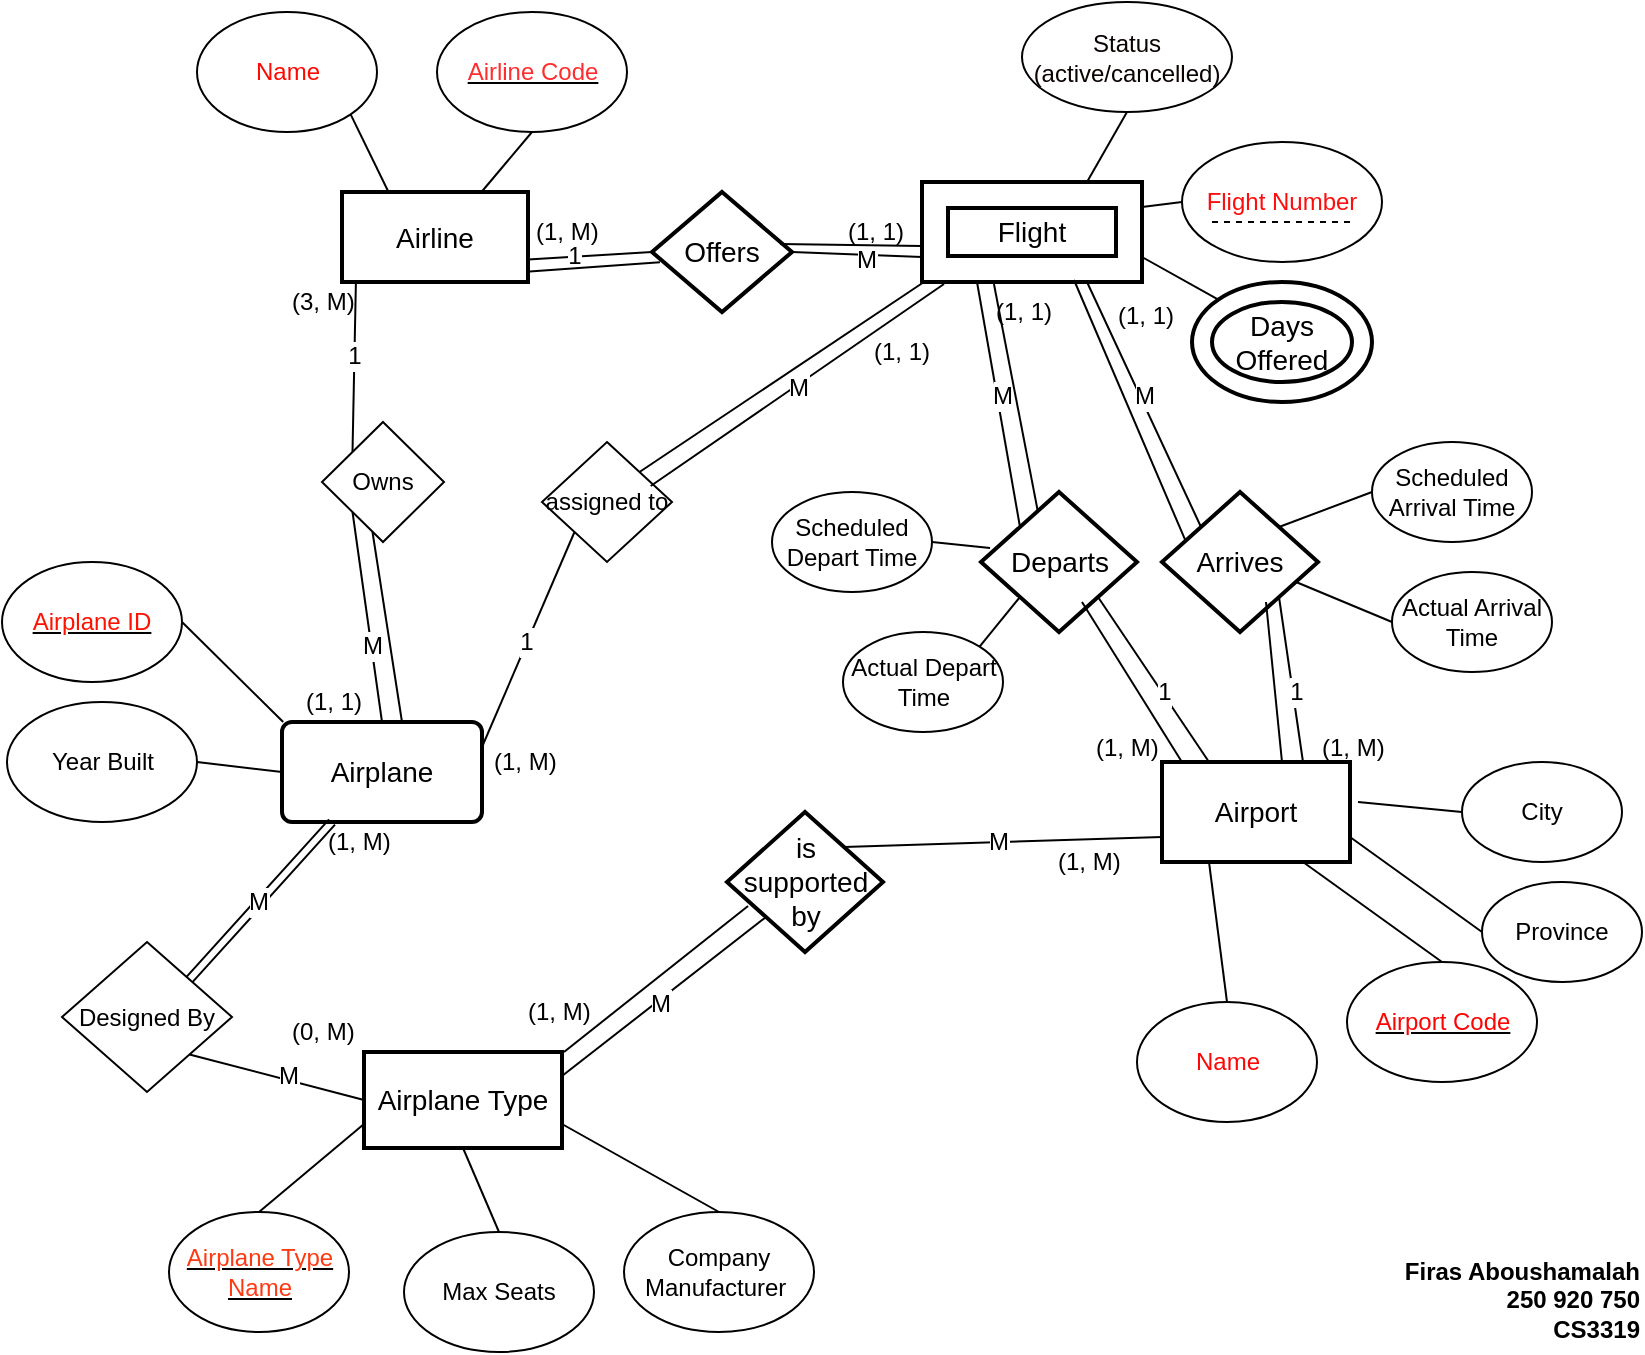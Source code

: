 <mxfile version="12.0.2" type="device" pages="1"><diagram id="q_S7frc6Lxk0kOF2ZMP8" name="Page-1"><mxGraphModel dx="922" dy="666" grid="1" gridSize="10" guides="1" tooltips="1" connect="1" arrows="1" fold="1" page="1" pageScale="1" pageWidth="850" pageHeight="1100" math="0" shadow="0"><root><mxCell id="0"/><mxCell id="1" parent="0"/><mxCell id="a3LplvNLgaSRmvFYBkuQ-2" value="&lt;font color=&quot;#ff0800&quot;&gt;Name&lt;/font&gt;" style="ellipse;whiteSpace=wrap;html=1;" vertex="1" parent="1"><mxGeometry x="97.5" y="5" width="90" height="60" as="geometry"/></mxCell><mxCell id="a3LplvNLgaSRmvFYBkuQ-5" value="&lt;u&gt;&lt;font color=&quot;#ff2e2e&quot;&gt;Airline Code&lt;/font&gt;&lt;/u&gt;" style="ellipse;whiteSpace=wrap;html=1;" vertex="1" parent="1"><mxGeometry x="217.5" y="5" width="95" height="60" as="geometry"/></mxCell><mxCell id="a3LplvNLgaSRmvFYBkuQ-6" value="" style="endArrow=none;html=1;exitX=1;exitY=1;exitDx=0;exitDy=0;entryX=0.25;entryY=0;entryDx=0;entryDy=0;" edge="1" parent="1" source="a3LplvNLgaSRmvFYBkuQ-2" target="a3LplvNLgaSRmvFYBkuQ-45"><mxGeometry width="50" height="50" relative="1" as="geometry"><mxPoint x="120" y="175" as="sourcePoint"/><mxPoint x="192.5" y="135" as="targetPoint"/></mxGeometry></mxCell><mxCell id="a3LplvNLgaSRmvFYBkuQ-8" value="" style="endArrow=none;html=1;exitX=0.5;exitY=1;exitDx=0;exitDy=0;entryX=0.75;entryY=0;entryDx=0;entryDy=0;" edge="1" parent="1" source="a3LplvNLgaSRmvFYBkuQ-5" target="a3LplvNLgaSRmvFYBkuQ-45"><mxGeometry width="50" height="50" relative="1" as="geometry"><mxPoint x="165" y="175" as="sourcePoint"/><mxPoint x="237.5" y="135" as="targetPoint"/></mxGeometry></mxCell><mxCell id="a3LplvNLgaSRmvFYBkuQ-10" value="&lt;font color=&quot;#ff0d0d&quot;&gt;Flight Number&lt;/font&gt;" style="ellipse;whiteSpace=wrap;html=1;" vertex="1" parent="1"><mxGeometry x="590" y="70" width="100" height="60" as="geometry"/></mxCell><mxCell id="a3LplvNLgaSRmvFYBkuQ-12" value="" style="endArrow=none;html=1;exitX=0;exitY=0.5;exitDx=0;exitDy=0;entryX=1;entryY=0.25;entryDx=0;entryDy=0;" edge="1" parent="1" source="a3LplvNLgaSRmvFYBkuQ-10" target="a3LplvNLgaSRmvFYBkuQ-48"><mxGeometry width="50" height="50" relative="1" as="geometry"><mxPoint x="415" y="210" as="sourcePoint"/><mxPoint x="510" y="130" as="targetPoint"/></mxGeometry></mxCell><mxCell id="a3LplvNLgaSRmvFYBkuQ-13" value="" style="endArrow=none;html=1;exitX=0;exitY=0;exitDx=0;exitDy=0;entryX=1;entryY=0.75;entryDx=0;entryDy=0;" edge="1" parent="1" source="a3LplvNLgaSRmvFYBkuQ-19" target="a3LplvNLgaSRmvFYBkuQ-48"><mxGeometry width="50" height="50" relative="1" as="geometry"><mxPoint x="545" y="200" as="sourcePoint"/><mxPoint x="555" y="150" as="targetPoint"/></mxGeometry></mxCell><mxCell id="a3LplvNLgaSRmvFYBkuQ-19" value="Days Offered" style="ellipse;shape=doubleEllipse;margin=10;strokeWidth=2;fontSize=14;whiteSpace=wrap;html=1;align=center;" vertex="1" parent="1"><mxGeometry x="595" y="140" width="90" height="60" as="geometry"/></mxCell><mxCell id="a3LplvNLgaSRmvFYBkuQ-21" value="&lt;font color=&quot;#ff0505&quot;&gt;Name&lt;/font&gt;" style="ellipse;whiteSpace=wrap;html=1;" vertex="1" parent="1"><mxGeometry x="567.5" y="500" width="90" height="60" as="geometry"/></mxCell><mxCell id="a3LplvNLgaSRmvFYBkuQ-22" value="&lt;u&gt;&lt;font color=&quot;#ff0303&quot;&gt;Airport Code&lt;/font&gt;&lt;/u&gt;" style="ellipse;whiteSpace=wrap;html=1;" vertex="1" parent="1"><mxGeometry x="672.5" y="480" width="95" height="60" as="geometry"/></mxCell><mxCell id="a3LplvNLgaSRmvFYBkuQ-23" value="" style="endArrow=none;html=1;exitX=0.5;exitY=0;exitDx=0;exitDy=0;entryX=0.25;entryY=1;entryDx=0;entryDy=0;" edge="1" parent="1" source="a3LplvNLgaSRmvFYBkuQ-21" target="a3LplvNLgaSRmvFYBkuQ-46"><mxGeometry width="50" height="50" relative="1" as="geometry"><mxPoint x="542.5" y="480" as="sourcePoint"/><mxPoint x="592.5" y="430" as="targetPoint"/></mxGeometry></mxCell><mxCell id="a3LplvNLgaSRmvFYBkuQ-24" value="" style="endArrow=none;html=1;exitX=0.5;exitY=0;exitDx=0;exitDy=0;entryX=0.75;entryY=1;entryDx=0;entryDy=0;" edge="1" parent="1" source="a3LplvNLgaSRmvFYBkuQ-22" target="a3LplvNLgaSRmvFYBkuQ-46"><mxGeometry width="50" height="50" relative="1" as="geometry"><mxPoint x="587.5" y="480" as="sourcePoint"/><mxPoint x="660" y="440" as="targetPoint"/></mxGeometry></mxCell><mxCell id="a3LplvNLgaSRmvFYBkuQ-28" value="&lt;u&gt;&lt;font color=&quot;#ff3912&quot;&gt;Airplane Type Name&lt;/font&gt;&lt;/u&gt;" style="ellipse;whiteSpace=wrap;html=1;" vertex="1" parent="1"><mxGeometry x="83.5" y="605" width="90" height="60" as="geometry"/></mxCell><mxCell id="a3LplvNLgaSRmvFYBkuQ-29" value="Max Seats" style="ellipse;whiteSpace=wrap;html=1;" vertex="1" parent="1"><mxGeometry x="201" y="615" width="95" height="60" as="geometry"/></mxCell><mxCell id="a3LplvNLgaSRmvFYBkuQ-30" value="" style="endArrow=none;html=1;exitX=0.5;exitY=0;exitDx=0;exitDy=0;entryX=0;entryY=0.75;entryDx=0;entryDy=0;" edge="1" parent="1" source="a3LplvNLgaSRmvFYBkuQ-28" target="a3LplvNLgaSRmvFYBkuQ-47"><mxGeometry width="50" height="50" relative="1" as="geometry"><mxPoint x="148.5" y="617.5" as="sourcePoint"/><mxPoint x="198.5" y="567.5" as="targetPoint"/></mxGeometry></mxCell><mxCell id="a3LplvNLgaSRmvFYBkuQ-31" value="" style="endArrow=none;html=1;exitX=0.5;exitY=0;exitDx=0;exitDy=0;entryX=0.5;entryY=1;entryDx=0;entryDy=0;" edge="1" parent="1" source="a3LplvNLgaSRmvFYBkuQ-29" target="a3LplvNLgaSRmvFYBkuQ-47"><mxGeometry width="50" height="50" relative="1" as="geometry"><mxPoint x="193.5" y="617.5" as="sourcePoint"/><mxPoint x="266" y="577.5" as="targetPoint"/></mxGeometry></mxCell><mxCell id="a3LplvNLgaSRmvFYBkuQ-33" value="" style="endArrow=none;html=1;exitX=0.5;exitY=0;exitDx=0;exitDy=0;entryX=1;entryY=0.75;entryDx=0;entryDy=0;" edge="1" parent="1" source="a3LplvNLgaSRmvFYBkuQ-34" target="a3LplvNLgaSRmvFYBkuQ-47"><mxGeometry width="50" height="50" relative="1" as="geometry"><mxPoint x="339.18" y="576.287" as="sourcePoint"/><mxPoint x="288.5" y="557.5" as="targetPoint"/></mxGeometry></mxCell><mxCell id="a3LplvNLgaSRmvFYBkuQ-34" value="Company Manufacturer&amp;nbsp;" style="ellipse;whiteSpace=wrap;html=1;" vertex="1" parent="1"><mxGeometry x="311" y="605" width="95" height="60" as="geometry"/></mxCell><mxCell id="a3LplvNLgaSRmvFYBkuQ-35" value="Airplane" style="strokeWidth=2;rounded=1;arcSize=10;whiteSpace=wrap;html=1;align=center;fontSize=14;" vertex="1" parent="1"><mxGeometry x="140" y="360" width="100" height="50" as="geometry"/></mxCell><mxCell id="a3LplvNLgaSRmvFYBkuQ-36" value="&lt;u&gt;&lt;font color=&quot;#ff1100&quot;&gt;Airplane ID&lt;/font&gt;&lt;/u&gt;" style="ellipse;whiteSpace=wrap;html=1;" vertex="1" parent="1"><mxGeometry y="280" width="90" height="60" as="geometry"/></mxCell><mxCell id="a3LplvNLgaSRmvFYBkuQ-37" value="Year Built" style="ellipse;whiteSpace=wrap;html=1;" vertex="1" parent="1"><mxGeometry x="2.5" y="350" width="95" height="60" as="geometry"/></mxCell><mxCell id="a3LplvNLgaSRmvFYBkuQ-38" value="" style="endArrow=none;html=1;exitX=1;exitY=0.5;exitDx=0;exitDy=0;entryX=0.006;entryY=0;entryDx=0;entryDy=0;entryPerimeter=0;" edge="1" parent="1" source="a3LplvNLgaSRmvFYBkuQ-36" target="a3LplvNLgaSRmvFYBkuQ-35"><mxGeometry width="50" height="50" relative="1" as="geometry"><mxPoint x="147.5" y="450" as="sourcePoint"/><mxPoint x="197.5" y="400" as="targetPoint"/></mxGeometry></mxCell><mxCell id="a3LplvNLgaSRmvFYBkuQ-39" value="" style="endArrow=none;html=1;exitX=1;exitY=0.5;exitDx=0;exitDy=0;entryX=0;entryY=0.5;entryDx=0;entryDy=0;" edge="1" parent="1" source="a3LplvNLgaSRmvFYBkuQ-37" target="a3LplvNLgaSRmvFYBkuQ-35"><mxGeometry width="50" height="50" relative="1" as="geometry"><mxPoint x="192.5" y="450" as="sourcePoint"/><mxPoint x="230" y="420" as="targetPoint"/></mxGeometry></mxCell><mxCell id="a3LplvNLgaSRmvFYBkuQ-45" value="Airline" style="strokeWidth=2;whiteSpace=wrap;html=1;align=center;fontSize=14;" vertex="1" parent="1"><mxGeometry x="170" y="95" width="93" height="45" as="geometry"/></mxCell><mxCell id="a3LplvNLgaSRmvFYBkuQ-46" value="Airport" style="strokeWidth=2;whiteSpace=wrap;html=1;align=center;fontSize=14;" vertex="1" parent="1"><mxGeometry x="580" y="380" width="94" height="50" as="geometry"/></mxCell><mxCell id="a3LplvNLgaSRmvFYBkuQ-47" value="Airplane Type" style="strokeWidth=2;whiteSpace=wrap;html=1;align=center;fontSize=14;" vertex="1" parent="1"><mxGeometry x="181" y="525" width="99" height="48" as="geometry"/></mxCell><mxCell id="a3LplvNLgaSRmvFYBkuQ-48" value="Flight" style="shape=ext;strokeWidth=2;margin=10;double=1;whiteSpace=wrap;html=1;align=center;fontSize=14;" vertex="1" parent="1"><mxGeometry x="460" y="90" width="110" height="50" as="geometry"/></mxCell><mxCell id="a3LplvNLgaSRmvFYBkuQ-49" value="" style="endArrow=none;dashed=1;html=1;" edge="1" parent="1"><mxGeometry width="50" height="50" relative="1" as="geometry"><mxPoint x="605" y="110" as="sourcePoint"/><mxPoint x="675" y="110" as="targetPoint"/><Array as="points"><mxPoint x="645" y="110"/></Array></mxGeometry></mxCell><mxCell id="a3LplvNLgaSRmvFYBkuQ-50" value="Offers" style="shape=rhombus;strokeWidth=2;fontSize=17;perimeter=rhombusPerimeter;whiteSpace=wrap;html=1;align=center;fontSize=14;" vertex="1" parent="1"><mxGeometry x="325" y="95" width="70" height="60" as="geometry"/></mxCell><mxCell id="a3LplvNLgaSRmvFYBkuQ-53" value="" style="endArrow=none;html=1;entryX=0;entryY=0.75;entryDx=0;entryDy=0;exitX=1;exitY=0.5;exitDx=0;exitDy=0;" edge="1" parent="1" source="a3LplvNLgaSRmvFYBkuQ-50" target="a3LplvNLgaSRmvFYBkuQ-48"><mxGeometry width="50" height="50" relative="1" as="geometry"><mxPoint x="345" y="220" as="sourcePoint"/><mxPoint x="395" y="170" as="targetPoint"/></mxGeometry></mxCell><mxCell id="a3LplvNLgaSRmvFYBkuQ-56" value="M" style="text;html=1;resizable=0;points=[];align=center;verticalAlign=middle;labelBackgroundColor=#ffffff;" vertex="1" connectable="0" parent="a3LplvNLgaSRmvFYBkuQ-53"><mxGeometry x="0.14" y="-2" relative="1" as="geometry"><mxPoint as="offset"/></mxGeometry></mxCell><mxCell id="a3LplvNLgaSRmvFYBkuQ-54" value="" style="endArrow=none;html=1;entryX=0;entryY=0.5;entryDx=0;entryDy=0;exitX=1;exitY=0.75;exitDx=0;exitDy=0;" edge="1" parent="1" source="a3LplvNLgaSRmvFYBkuQ-45" target="a3LplvNLgaSRmvFYBkuQ-50"><mxGeometry width="50" height="50" relative="1" as="geometry"><mxPoint x="260" y="190.0" as="sourcePoint"/><mxPoint x="325" y="192.5" as="targetPoint"/></mxGeometry></mxCell><mxCell id="a3LplvNLgaSRmvFYBkuQ-55" value="1" style="text;html=1;resizable=0;points=[];align=center;verticalAlign=middle;labelBackgroundColor=#ffffff;" vertex="1" connectable="0" parent="a3LplvNLgaSRmvFYBkuQ-54"><mxGeometry x="-0.255" y="1" relative="1" as="geometry"><mxPoint as="offset"/></mxGeometry></mxCell><mxCell id="a3LplvNLgaSRmvFYBkuQ-59" value="" style="endArrow=none;html=1;exitX=0.914;exitY=0.433;exitDx=0;exitDy=0;exitPerimeter=0;entryX=0;entryY=0.64;entryDx=0;entryDy=0;entryPerimeter=0;" edge="1" parent="1" source="a3LplvNLgaSRmvFYBkuQ-50" target="a3LplvNLgaSRmvFYBkuQ-48"><mxGeometry width="50" height="50" relative="1" as="geometry"><mxPoint x="357.5" y="260" as="sourcePoint"/><mxPoint x="470" y="125" as="targetPoint"/><Array as="points"/></mxGeometry></mxCell><mxCell id="a3LplvNLgaSRmvFYBkuQ-60" value="" style="endArrow=none;html=1;entryX=0.75;entryY=1;entryDx=0;entryDy=0;exitX=0;exitY=0;exitDx=0;exitDy=0;" edge="1" parent="1" source="a3LplvNLgaSRmvFYBkuQ-61" target="a3LplvNLgaSRmvFYBkuQ-48"><mxGeometry width="50" height="50" relative="1" as="geometry"><mxPoint x="470" y="200" as="sourcePoint"/><mxPoint x="627" y="290" as="targetPoint"/></mxGeometry></mxCell><mxCell id="a3LplvNLgaSRmvFYBkuQ-64" value="M" style="text;html=1;resizable=0;points=[];align=center;verticalAlign=middle;labelBackgroundColor=#ffffff;" vertex="1" connectable="0" parent="a3LplvNLgaSRmvFYBkuQ-60"><mxGeometry x="0.067" y="-2" relative="1" as="geometry"><mxPoint as="offset"/></mxGeometry></mxCell><mxCell id="a3LplvNLgaSRmvFYBkuQ-61" value="Arrives" style="shape=rhombus;strokeWidth=2;fontSize=17;perimeter=rhombusPerimeter;whiteSpace=wrap;html=1;align=center;fontSize=14;" vertex="1" parent="1"><mxGeometry x="580" y="245" width="78" height="70" as="geometry"/></mxCell><mxCell id="a3LplvNLgaSRmvFYBkuQ-62" value="" style="endArrow=none;html=1;entryX=1;entryY=1;entryDx=0;entryDy=0;exitX=0.75;exitY=0;exitDx=0;exitDy=0;" edge="1" parent="1" source="a3LplvNLgaSRmvFYBkuQ-46" target="a3LplvNLgaSRmvFYBkuQ-61"><mxGeometry width="50" height="50" relative="1" as="geometry"><mxPoint x="631" y="350" as="sourcePoint"/><mxPoint x="623" y="242.5" as="targetPoint"/></mxGeometry></mxCell><mxCell id="a3LplvNLgaSRmvFYBkuQ-63" value="1" style="text;html=1;resizable=0;points=[];align=center;verticalAlign=middle;labelBackgroundColor=#ffffff;" vertex="1" connectable="0" parent="a3LplvNLgaSRmvFYBkuQ-62"><mxGeometry x="-0.163" y="-1" relative="1" as="geometry"><mxPoint as="offset"/></mxGeometry></mxCell><mxCell id="a3LplvNLgaSRmvFYBkuQ-65" value="Departs" style="shape=rhombus;strokeWidth=2;fontSize=17;perimeter=rhombusPerimeter;whiteSpace=wrap;html=1;align=center;fontSize=14;" vertex="1" parent="1"><mxGeometry x="489.5" y="245" width="78" height="70" as="geometry"/></mxCell><mxCell id="a3LplvNLgaSRmvFYBkuQ-66" value="" style="endArrow=none;html=1;entryX=0.25;entryY=1;entryDx=0;entryDy=0;exitX=0;exitY=0;exitDx=0;exitDy=0;" edge="1" parent="1" source="a3LplvNLgaSRmvFYBkuQ-65" target="a3LplvNLgaSRmvFYBkuQ-48"><mxGeometry width="50" height="50" relative="1" as="geometry"><mxPoint x="516" y="272.5" as="sourcePoint"/><mxPoint x="459" y="150" as="targetPoint"/></mxGeometry></mxCell><mxCell id="a3LplvNLgaSRmvFYBkuQ-67" value="M" style="text;html=1;resizable=0;points=[];align=center;verticalAlign=middle;labelBackgroundColor=#ffffff;" vertex="1" connectable="0" parent="a3LplvNLgaSRmvFYBkuQ-66"><mxGeometry x="0.067" y="-2" relative="1" as="geometry"><mxPoint as="offset"/></mxGeometry></mxCell><mxCell id="a3LplvNLgaSRmvFYBkuQ-68" value="" style="endArrow=none;html=1;entryX=1;entryY=1;entryDx=0;entryDy=0;exitX=0.25;exitY=0;exitDx=0;exitDy=0;" edge="1" parent="1" source="a3LplvNLgaSRmvFYBkuQ-46" target="a3LplvNLgaSRmvFYBkuQ-65"><mxGeometry width="50" height="50" relative="1" as="geometry"><mxPoint x="562" y="391.5" as="sourcePoint"/><mxPoint x="550" y="309" as="targetPoint"/></mxGeometry></mxCell><mxCell id="a3LplvNLgaSRmvFYBkuQ-69" value="1" style="text;html=1;resizable=0;points=[];align=center;verticalAlign=middle;labelBackgroundColor=#ffffff;" vertex="1" connectable="0" parent="a3LplvNLgaSRmvFYBkuQ-68"><mxGeometry x="-0.163" y="-1" relative="1" as="geometry"><mxPoint as="offset"/></mxGeometry></mxCell><mxCell id="a3LplvNLgaSRmvFYBkuQ-70" value="" style="endArrow=none;html=1;entryX=0.058;entryY=0.4;entryDx=0;entryDy=0;entryPerimeter=0;exitX=1;exitY=0.5;exitDx=0;exitDy=0;" edge="1" parent="1" source="a3LplvNLgaSRmvFYBkuQ-71" target="a3LplvNLgaSRmvFYBkuQ-65"><mxGeometry width="50" height="50" relative="1" as="geometry"><mxPoint x="470" y="273" as="sourcePoint"/><mxPoint x="440" y="315" as="targetPoint"/></mxGeometry></mxCell><mxCell id="a3LplvNLgaSRmvFYBkuQ-71" value="Scheduled Depart Time" style="ellipse;whiteSpace=wrap;html=1;" vertex="1" parent="1"><mxGeometry x="385" y="245" width="80" height="50" as="geometry"/></mxCell><mxCell id="a3LplvNLgaSRmvFYBkuQ-72" value="" style="endArrow=none;html=1;entryX=0;entryY=1;entryDx=0;entryDy=0;exitX=1;exitY=0;exitDx=0;exitDy=0;" edge="1" parent="1" source="a3LplvNLgaSRmvFYBkuQ-73" target="a3LplvNLgaSRmvFYBkuQ-65"><mxGeometry width="50" height="50" relative="1" as="geometry"><mxPoint x="505.5" y="338" as="sourcePoint"/><mxPoint x="529.524" y="338" as="targetPoint"/></mxGeometry></mxCell><mxCell id="a3LplvNLgaSRmvFYBkuQ-73" value="Actual Depart Time" style="ellipse;whiteSpace=wrap;html=1;" vertex="1" parent="1"><mxGeometry x="420.5" y="315" width="80" height="50" as="geometry"/></mxCell><mxCell id="a3LplvNLgaSRmvFYBkuQ-74" value="" style="endArrow=none;html=1;entryX=1;entryY=0;entryDx=0;entryDy=0;exitX=0;exitY=0.5;exitDx=0;exitDy=0;" edge="1" parent="1" source="a3LplvNLgaSRmvFYBkuQ-75" target="a3LplvNLgaSRmvFYBkuQ-61"><mxGeometry width="50" height="50" relative="1" as="geometry"><mxPoint x="770" y="248" as="sourcePoint"/><mxPoint x="794.024" y="248" as="targetPoint"/></mxGeometry></mxCell><mxCell id="a3LplvNLgaSRmvFYBkuQ-75" value="Scheduled Arrival Time" style="ellipse;whiteSpace=wrap;html=1;" vertex="1" parent="1"><mxGeometry x="685" y="220" width="80" height="50" as="geometry"/></mxCell><mxCell id="a3LplvNLgaSRmvFYBkuQ-78" value="" style="endArrow=none;html=1;entryX=0.859;entryY=0.643;entryDx=0;entryDy=0;exitX=0;exitY=0.5;exitDx=0;exitDy=0;entryPerimeter=0;" edge="1" parent="1" source="a3LplvNLgaSRmvFYBkuQ-79" target="a3LplvNLgaSRmvFYBkuQ-61"><mxGeometry width="50" height="50" relative="1" as="geometry"><mxPoint x="780" y="313" as="sourcePoint"/><mxPoint x="648.5" y="327.5" as="targetPoint"/></mxGeometry></mxCell><mxCell id="a3LplvNLgaSRmvFYBkuQ-79" value="Actual Arrival Time" style="ellipse;whiteSpace=wrap;html=1;" vertex="1" parent="1"><mxGeometry x="695" y="285" width="80" height="50" as="geometry"/></mxCell><mxCell id="a3LplvNLgaSRmvFYBkuQ-82" value="" style="endArrow=none;html=1;entryX=0.327;entryY=1.02;entryDx=0;entryDy=0;entryPerimeter=0;exitX=0.365;exitY=0.143;exitDx=0;exitDy=0;exitPerimeter=0;" edge="1" parent="1" source="a3LplvNLgaSRmvFYBkuQ-65" target="a3LplvNLgaSRmvFYBkuQ-48"><mxGeometry width="50" height="50" relative="1" as="geometry"><mxPoint x="450.5" y="490" as="sourcePoint"/><mxPoint x="500.5" y="440" as="targetPoint"/></mxGeometry></mxCell><mxCell id="a3LplvNLgaSRmvFYBkuQ-83" value="" style="endArrow=none;html=1;entryX=0.691;entryY=0.98;entryDx=0;entryDy=0;entryPerimeter=0;exitX=0.154;exitY=0.357;exitDx=0;exitDy=0;exitPerimeter=0;" edge="1" parent="1" source="a3LplvNLgaSRmvFYBkuQ-61" target="a3LplvNLgaSRmvFYBkuQ-48"><mxGeometry width="50" height="50" relative="1" as="geometry"><mxPoint x="592" y="263" as="sourcePoint"/><mxPoint x="540" y="140" as="targetPoint"/></mxGeometry></mxCell><mxCell id="a3LplvNLgaSRmvFYBkuQ-84" value="" style="endArrow=none;html=1;exitX=0.106;exitY=0;exitDx=0;exitDy=0;exitPerimeter=0;" edge="1" parent="1" source="a3LplvNLgaSRmvFYBkuQ-46"><mxGeometry width="50" height="50" relative="1" as="geometry"><mxPoint x="561.97" y="460.01" as="sourcePoint"/><mxPoint x="540" y="300" as="targetPoint"/></mxGeometry></mxCell><mxCell id="a3LplvNLgaSRmvFYBkuQ-85" value="" style="endArrow=none;html=1;" edge="1" parent="1"><mxGeometry width="50" height="50" relative="1" as="geometry"><mxPoint x="640" y="380" as="sourcePoint"/><mxPoint x="632" y="300" as="targetPoint"/></mxGeometry></mxCell><mxCell id="a3LplvNLgaSRmvFYBkuQ-86" value="&lt;font color=&quot;#0a0300&quot;&gt;Status (active/cancelled)&lt;/font&gt;" style="ellipse;whiteSpace=wrap;html=1;" vertex="1" parent="1"><mxGeometry x="510" width="105" height="55" as="geometry"/></mxCell><mxCell id="a3LplvNLgaSRmvFYBkuQ-87" value="" style="endArrow=none;html=1;exitX=0.5;exitY=1;exitDx=0;exitDy=0;entryX=0.75;entryY=0;entryDx=0;entryDy=0;" edge="1" parent="1" source="a3LplvNLgaSRmvFYBkuQ-86" target="a3LplvNLgaSRmvFYBkuQ-48"><mxGeometry width="50" height="50" relative="1" as="geometry"><mxPoint x="618.18" y="158.787" as="sourcePoint"/><mxPoint x="580" y="137.5" as="targetPoint"/></mxGeometry></mxCell><mxCell id="a3LplvNLgaSRmvFYBkuQ-88" value="is supported by" style="shape=rhombus;strokeWidth=2;fontSize=17;perimeter=rhombusPerimeter;whiteSpace=wrap;html=1;align=center;fontSize=14;" vertex="1" parent="1"><mxGeometry x="362.5" y="405" width="78" height="70" as="geometry"/></mxCell><mxCell id="a3LplvNLgaSRmvFYBkuQ-89" value="" style="endArrow=none;html=1;entryX=1;entryY=0.25;entryDx=0;entryDy=0;exitX=0;exitY=1;exitDx=0;exitDy=0;" edge="1" parent="1" source="a3LplvNLgaSRmvFYBkuQ-88" target="a3LplvNLgaSRmvFYBkuQ-47"><mxGeometry width="50" height="50" relative="1" as="geometry"><mxPoint x="317.97" y="482.01" as="sourcePoint"/><mxPoint x="295.97" y="368" as="targetPoint"/></mxGeometry></mxCell><mxCell id="a3LplvNLgaSRmvFYBkuQ-92" value="M" style="text;html=1;resizable=0;points=[];align=center;verticalAlign=middle;labelBackgroundColor=#ffffff;" vertex="1" connectable="0" parent="a3LplvNLgaSRmvFYBkuQ-89"><mxGeometry x="0.06" y="2" relative="1" as="geometry"><mxPoint as="offset"/></mxGeometry></mxCell><mxCell id="a3LplvNLgaSRmvFYBkuQ-90" value="" style="endArrow=none;html=1;entryX=1;entryY=0;entryDx=0;entryDy=0;exitX=0;exitY=0.75;exitDx=0;exitDy=0;" edge="1" parent="1" source="a3LplvNLgaSRmvFYBkuQ-46" target="a3LplvNLgaSRmvFYBkuQ-88"><mxGeometry width="50" height="50" relative="1" as="geometry"><mxPoint x="562.5" y="405" as="sourcePoint"/><mxPoint x="460.5" y="484.5" as="targetPoint"/></mxGeometry></mxCell><mxCell id="a3LplvNLgaSRmvFYBkuQ-91" value="M" style="text;html=1;resizable=0;points=[];align=center;verticalAlign=middle;labelBackgroundColor=#ffffff;" vertex="1" connectable="0" parent="a3LplvNLgaSRmvFYBkuQ-90"><mxGeometry x="0.035" relative="1" as="geometry"><mxPoint as="offset"/></mxGeometry></mxCell><mxCell id="a3LplvNLgaSRmvFYBkuQ-95" value="" style="endArrow=none;html=1;entryX=0.135;entryY=0.671;entryDx=0;entryDy=0;entryPerimeter=0;" edge="1" parent="1" target="a3LplvNLgaSRmvFYBkuQ-88"><mxGeometry width="50" height="50" relative="1" as="geometry"><mxPoint x="281" y="525" as="sourcePoint"/><mxPoint x="251" y="365" as="targetPoint"/></mxGeometry></mxCell><mxCell id="a3LplvNLgaSRmvFYBkuQ-96" value="(1, M)" style="text;html=1;resizable=0;points=[];autosize=1;align=left;verticalAlign=top;spacingTop=-4;" vertex="1" parent="1"><mxGeometry x="526" y="420" width="50" height="20" as="geometry"/></mxCell><mxCell id="a3LplvNLgaSRmvFYBkuQ-97" value="(1, M)" style="text;html=1;resizable=0;points=[];autosize=1;align=left;verticalAlign=top;spacingTop=-4;" vertex="1" parent="1"><mxGeometry x="261" y="495" width="50" height="20" as="geometry"/></mxCell><mxCell id="a3LplvNLgaSRmvFYBkuQ-98" value="(1, M)" style="text;html=1;resizable=0;points=[];autosize=1;align=left;verticalAlign=top;spacingTop=-4;" vertex="1" parent="1"><mxGeometry x="265" y="105" width="50" height="20" as="geometry"/></mxCell><mxCell id="a3LplvNLgaSRmvFYBkuQ-101" value="(1, 1)" style="text;html=1;resizable=0;points=[];autosize=1;align=left;verticalAlign=top;spacingTop=-4;" vertex="1" parent="1"><mxGeometry x="420.5" y="105" width="40" height="20" as="geometry"/></mxCell><mxCell id="a3LplvNLgaSRmvFYBkuQ-102" value="(1, 1)" style="text;html=1;resizable=0;points=[];autosize=1;align=left;verticalAlign=top;spacingTop=-4;" vertex="1" parent="1"><mxGeometry x="495" y="145" width="40" height="20" as="geometry"/></mxCell><mxCell id="a3LplvNLgaSRmvFYBkuQ-103" value="(1, M)" style="text;html=1;resizable=0;points=[];autosize=1;align=left;verticalAlign=top;spacingTop=-4;" vertex="1" parent="1"><mxGeometry x="545" y="362.5" width="50" height="20" as="geometry"/></mxCell><mxCell id="a3LplvNLgaSRmvFYBkuQ-104" value="(1, 1)" style="text;html=1;resizable=0;points=[];autosize=1;align=left;verticalAlign=top;spacingTop=-4;" vertex="1" parent="1"><mxGeometry x="556" y="147" width="40" height="20" as="geometry"/></mxCell><mxCell id="a3LplvNLgaSRmvFYBkuQ-105" value="(1, M)" style="text;html=1;resizable=0;points=[];autosize=1;align=left;verticalAlign=top;spacingTop=-4;" vertex="1" parent="1"><mxGeometry x="657.5" y="362.5" width="50" height="20" as="geometry"/></mxCell><mxCell id="a3LplvNLgaSRmvFYBkuQ-111" value="Owns" style="rhombus;whiteSpace=wrap;html=1;" vertex="1" parent="1"><mxGeometry x="160" y="210" width="61" height="60" as="geometry"/></mxCell><mxCell id="a3LplvNLgaSRmvFYBkuQ-112" value="" style="endArrow=none;html=1;entryX=0.5;entryY=0;entryDx=0;entryDy=0;exitX=0;exitY=1;exitDx=0;exitDy=0;" edge="1" parent="1" source="a3LplvNLgaSRmvFYBkuQ-111" target="a3LplvNLgaSRmvFYBkuQ-35"><mxGeometry width="50" height="50" relative="1" as="geometry"><mxPoint x="10" y="830" as="sourcePoint"/><mxPoint x="60" y="780" as="targetPoint"/></mxGeometry></mxCell><mxCell id="a3LplvNLgaSRmvFYBkuQ-115" value="M" style="text;html=1;resizable=0;points=[];align=center;verticalAlign=middle;labelBackgroundColor=#ffffff;" vertex="1" connectable="0" parent="a3LplvNLgaSRmvFYBkuQ-112"><mxGeometry x="0.277" relative="1" as="geometry"><mxPoint as="offset"/></mxGeometry></mxCell><mxCell id="a3LplvNLgaSRmvFYBkuQ-113" value="" style="endArrow=none;html=1;entryX=0.075;entryY=0.978;entryDx=0;entryDy=0;exitX=0;exitY=0;exitDx=0;exitDy=0;entryPerimeter=0;" edge="1" parent="1" source="a3LplvNLgaSRmvFYBkuQ-111" target="a3LplvNLgaSRmvFYBkuQ-45"><mxGeometry width="50" height="50" relative="1" as="geometry"><mxPoint x="185.25" y="265" as="sourcePoint"/><mxPoint x="200" y="370" as="targetPoint"/></mxGeometry></mxCell><mxCell id="a3LplvNLgaSRmvFYBkuQ-116" value="1" style="text;html=1;resizable=0;points=[];align=center;verticalAlign=middle;labelBackgroundColor=#ffffff;" vertex="1" connectable="0" parent="a3LplvNLgaSRmvFYBkuQ-113"><mxGeometry x="0.116" relative="1" as="geometry"><mxPoint as="offset"/></mxGeometry></mxCell><mxCell id="a3LplvNLgaSRmvFYBkuQ-114" value="" style="endArrow=none;html=1;exitX=0;exitY=1;exitDx=0;exitDy=0;" edge="1" parent="1"><mxGeometry width="50" height="50" relative="1" as="geometry"><mxPoint x="185.25" y="265" as="sourcePoint"/><mxPoint x="200" y="360" as="targetPoint"/></mxGeometry></mxCell><mxCell id="a3LplvNLgaSRmvFYBkuQ-117" value="(1, 1)" style="text;html=1;resizable=0;points=[];autosize=1;align=left;verticalAlign=top;spacingTop=-4;" vertex="1" parent="1"><mxGeometry x="150" y="340" width="40" height="20" as="geometry"/></mxCell><mxCell id="a3LplvNLgaSRmvFYBkuQ-118" value="(3, M)" style="text;html=1;resizable=0;points=[];autosize=1;align=left;verticalAlign=top;spacingTop=-4;" vertex="1" parent="1"><mxGeometry x="142.5" y="140" width="50" height="20" as="geometry"/></mxCell><mxCell id="a3LplvNLgaSRmvFYBkuQ-120" value="assigned to" style="rhombus;whiteSpace=wrap;html=1;" vertex="1" parent="1"><mxGeometry x="270" y="220" width="65" height="60" as="geometry"/></mxCell><mxCell id="a3LplvNLgaSRmvFYBkuQ-121" value="" style="endArrow=none;html=1;exitX=0;exitY=1;exitDx=0;exitDy=0;entryX=1;entryY=0.25;entryDx=0;entryDy=0;" edge="1" parent="1" source="a3LplvNLgaSRmvFYBkuQ-120" target="a3LplvNLgaSRmvFYBkuQ-35"><mxGeometry width="50" height="50" relative="1" as="geometry"><mxPoint x="195.25" y="275" as="sourcePoint"/><mxPoint x="210" y="370" as="targetPoint"/></mxGeometry></mxCell><mxCell id="a3LplvNLgaSRmvFYBkuQ-125" value="1" style="text;html=1;resizable=0;points=[];align=center;verticalAlign=middle;labelBackgroundColor=#ffffff;" vertex="1" connectable="0" parent="a3LplvNLgaSRmvFYBkuQ-121"><mxGeometry x="0.031" y="-1" relative="1" as="geometry"><mxPoint as="offset"/></mxGeometry></mxCell><mxCell id="a3LplvNLgaSRmvFYBkuQ-122" value="" style="endArrow=none;html=1;exitX=1;exitY=0;exitDx=0;exitDy=0;entryX=0.009;entryY=1;entryDx=0;entryDy=0;entryPerimeter=0;" edge="1" parent="1" source="a3LplvNLgaSRmvFYBkuQ-120" target="a3LplvNLgaSRmvFYBkuQ-48"><mxGeometry width="50" height="50" relative="1" as="geometry"><mxPoint x="299.25" y="275" as="sourcePoint"/><mxPoint x="250" y="382.5" as="targetPoint"/></mxGeometry></mxCell><mxCell id="a3LplvNLgaSRmvFYBkuQ-123" value="" style="endArrow=none;html=1;exitX=0.836;exitY=0.367;exitDx=0;exitDy=0;entryX=0.1;entryY=1.02;entryDx=0;entryDy=0;entryPerimeter=0;exitPerimeter=0;" edge="1" parent="1" source="a3LplvNLgaSRmvFYBkuQ-120" target="a3LplvNLgaSRmvFYBkuQ-48"><mxGeometry width="50" height="50" relative="1" as="geometry"><mxPoint x="329.75" y="245" as="sourcePoint"/><mxPoint x="470.99" y="150" as="targetPoint"/></mxGeometry></mxCell><mxCell id="a3LplvNLgaSRmvFYBkuQ-124" value="M" style="text;html=1;resizable=0;points=[];align=center;verticalAlign=middle;labelBackgroundColor=#ffffff;" vertex="1" connectable="0" parent="a3LplvNLgaSRmvFYBkuQ-123"><mxGeometry x="-0.009" y="-1" relative="1" as="geometry"><mxPoint as="offset"/></mxGeometry></mxCell><mxCell id="a3LplvNLgaSRmvFYBkuQ-126" value="(1, M)" style="text;html=1;resizable=0;points=[];autosize=1;align=left;verticalAlign=top;spacingTop=-4;" vertex="1" parent="1"><mxGeometry x="244" y="370" width="50" height="20" as="geometry"/></mxCell><mxCell id="a3LplvNLgaSRmvFYBkuQ-127" value="(1, 1)" style="text;html=1;resizable=0;points=[];autosize=1;align=left;verticalAlign=top;spacingTop=-4;" vertex="1" parent="1"><mxGeometry x="434" y="165" width="40" height="20" as="geometry"/></mxCell><mxCell id="a3LplvNLgaSRmvFYBkuQ-132" value="" style="endArrow=none;html=1;entryX=0.057;entryY=0.585;entryDx=0;entryDy=0;entryPerimeter=0;exitX=0.99;exitY=0.885;exitDx=0;exitDy=0;exitPerimeter=0;" edge="1" parent="1" source="a3LplvNLgaSRmvFYBkuQ-45" target="a3LplvNLgaSRmvFYBkuQ-50"><mxGeometry width="50" height="50" relative="1" as="geometry"><mxPoint x="262" y="132" as="sourcePoint"/><mxPoint x="333" y="140" as="targetPoint"/><Array as="points"/></mxGeometry></mxCell><mxCell id="a3LplvNLgaSRmvFYBkuQ-133" value="&lt;b&gt;Firas Aboushamalah&lt;br&gt;250 920 750&lt;br&gt;CS3319&lt;/b&gt;" style="text;html=1;resizable=0;points=[];autosize=1;align=right;verticalAlign=top;spacingTop=-4;" vertex="1" parent="1"><mxGeometry x="690" y="625" width="130" height="40" as="geometry"/></mxCell><mxCell id="a3LplvNLgaSRmvFYBkuQ-136" value="" style="endArrow=none;html=1;exitX=0;exitY=0.5;exitDx=0;exitDy=0;" edge="1" parent="1" source="a3LplvNLgaSRmvFYBkuQ-137"><mxGeometry width="50" height="50" relative="1" as="geometry"><mxPoint x="811" y="418" as="sourcePoint"/><mxPoint x="678" y="400" as="targetPoint"/></mxGeometry></mxCell><mxCell id="a3LplvNLgaSRmvFYBkuQ-137" value="City" style="ellipse;whiteSpace=wrap;html=1;" vertex="1" parent="1"><mxGeometry x="730" y="380" width="80" height="50" as="geometry"/></mxCell><mxCell id="a3LplvNLgaSRmvFYBkuQ-138" value="" style="endArrow=none;html=1;exitX=0;exitY=0.5;exitDx=0;exitDy=0;entryX=1;entryY=0.75;entryDx=0;entryDy=0;" edge="1" parent="1" source="a3LplvNLgaSRmvFYBkuQ-139" target="a3LplvNLgaSRmvFYBkuQ-46"><mxGeometry width="50" height="50" relative="1" as="geometry"><mxPoint x="821" y="428" as="sourcePoint"/><mxPoint x="688" y="410" as="targetPoint"/></mxGeometry></mxCell><mxCell id="a3LplvNLgaSRmvFYBkuQ-139" value="Province" style="ellipse;whiteSpace=wrap;html=1;" vertex="1" parent="1"><mxGeometry x="740" y="440" width="80" height="50" as="geometry"/></mxCell><mxCell id="a3LplvNLgaSRmvFYBkuQ-142" value="Designed By" style="rhombus;whiteSpace=wrap;html=1;" vertex="1" parent="1"><mxGeometry x="30" y="470" width="85" height="75" as="geometry"/></mxCell><mxCell id="a3LplvNLgaSRmvFYBkuQ-143" value="" style="endArrow=none;html=1;entryX=0;entryY=0.5;entryDx=0;entryDy=0;exitX=1;exitY=1;exitDx=0;exitDy=0;" edge="1" parent="1" source="a3LplvNLgaSRmvFYBkuQ-142" target="a3LplvNLgaSRmvFYBkuQ-47"><mxGeometry width="50" height="50" relative="1" as="geometry"><mxPoint x="10" y="750" as="sourcePoint"/><mxPoint x="60" y="700" as="targetPoint"/></mxGeometry></mxCell><mxCell id="a3LplvNLgaSRmvFYBkuQ-147" value="M" style="text;html=1;resizable=0;points=[];align=center;verticalAlign=middle;labelBackgroundColor=#ffffff;" vertex="1" connectable="0" parent="a3LplvNLgaSRmvFYBkuQ-143"><mxGeometry x="0.107" y="2" relative="1" as="geometry"><mxPoint as="offset"/></mxGeometry></mxCell><mxCell id="a3LplvNLgaSRmvFYBkuQ-145" value="" style="shape=link;html=1;entryX=0.25;entryY=1;entryDx=0;entryDy=0;exitX=1;exitY=0;exitDx=0;exitDy=0;" edge="1" parent="1" source="a3LplvNLgaSRmvFYBkuQ-142" target="a3LplvNLgaSRmvFYBkuQ-35"><mxGeometry width="50" height="50" relative="1" as="geometry"><mxPoint x="83.5" y="490" as="sourcePoint"/><mxPoint x="133.5" y="440" as="targetPoint"/></mxGeometry></mxCell><mxCell id="a3LplvNLgaSRmvFYBkuQ-146" value="M" style="text;html=1;resizable=0;points=[];align=center;verticalAlign=middle;labelBackgroundColor=#ffffff;" vertex="1" connectable="0" parent="a3LplvNLgaSRmvFYBkuQ-145"><mxGeometry x="-0.02" y="1" relative="1" as="geometry"><mxPoint as="offset"/></mxGeometry></mxCell><mxCell id="a3LplvNLgaSRmvFYBkuQ-148" value="(1, M)" style="text;html=1;resizable=0;points=[];autosize=1;align=left;verticalAlign=top;spacingTop=-4;" vertex="1" parent="1"><mxGeometry x="161" y="410" width="50" height="20" as="geometry"/></mxCell><mxCell id="a3LplvNLgaSRmvFYBkuQ-149" value="(0, M)" style="text;html=1;resizable=0;points=[];autosize=1;align=left;verticalAlign=top;spacingTop=-4;" vertex="1" parent="1"><mxGeometry x="142.5" y="505" width="50" height="20" as="geometry"/></mxCell></root></mxGraphModel></diagram></mxfile>